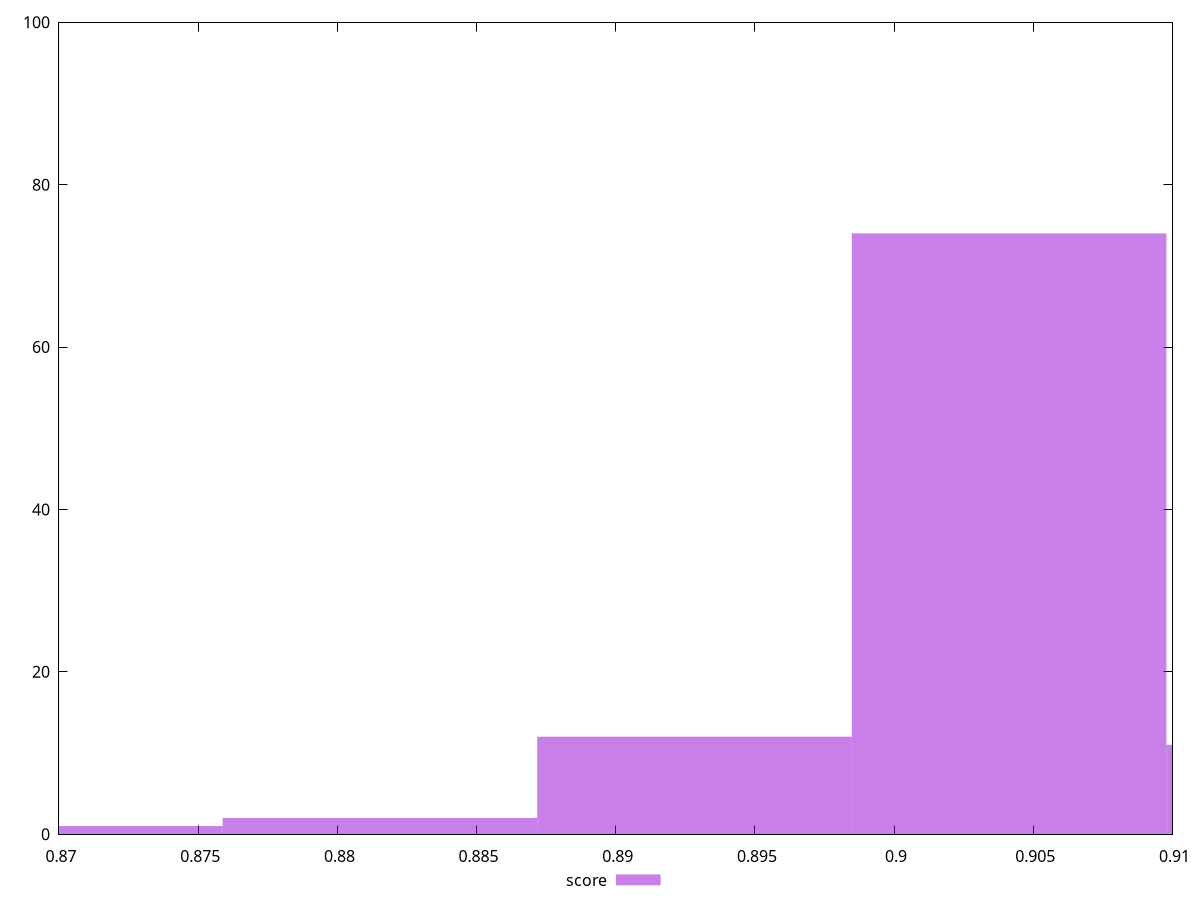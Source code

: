 reset

$score <<EOF
0.8815279046697514 2
0.904131184276668 74
0.9154328240801264 11
0.8928295444732097 12
0.870226264866293 1
EOF

set key outside below
set boxwidth 0.01130163980345835
set xrange [0.87:0.91]
set yrange [0:100]
set trange [0:100]
set style fill transparent solid 0.5 noborder
set terminal svg size 640, 490 enhanced background rgb 'white'
set output "reports/report_00030_2021-02-24T20-42-31.540Z/mainthread-work-breakdown/samples/music/score/histogram.svg"

plot $score title "score" with boxes

reset
